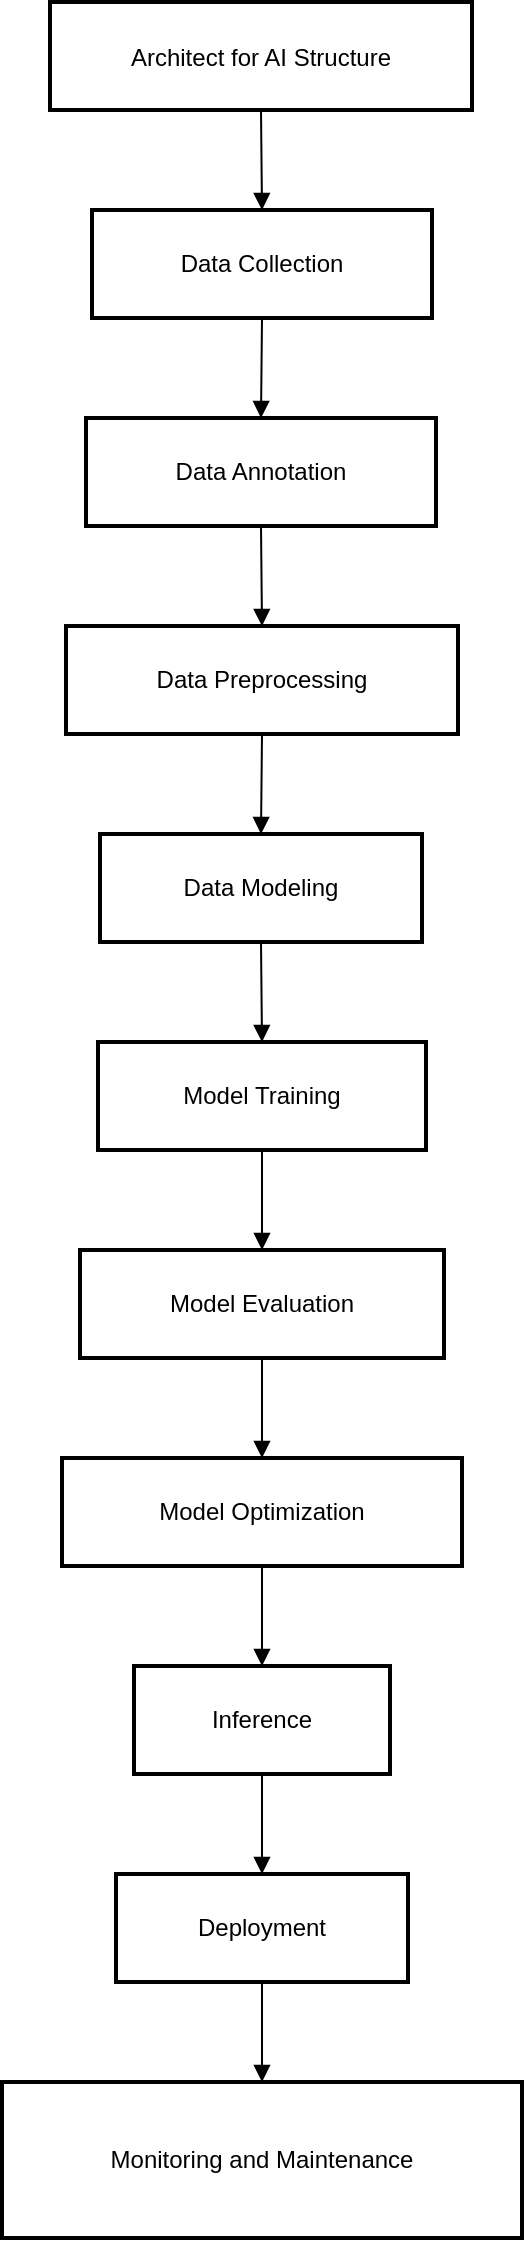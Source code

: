 <mxfile version="22.1.22" type="embed">
  <diagram name="Page-1" id="Po-z-Yw1xWjyailDHCHJ">
    <mxGraphModel dx="592" dy="594" grid="1" gridSize="10" guides="1" tooltips="1" connect="1" arrows="1" fold="1" page="1" pageScale="1" pageWidth="827" pageHeight="1169" math="0" shadow="0">
      <root>
        <mxCell id="0" />
        <mxCell id="1" parent="0" />
        <mxCell id="2" value="Architect for AI Structure" style="rounded=0;arcSize=20;strokeWidth=2;" parent="1" vertex="1">
          <mxGeometry x="32" y="8" width="211" height="54" as="geometry" />
        </mxCell>
        <mxCell id="3" value="Data Collection" style="whiteSpace=wrap;strokeWidth=2;rounded=0;" parent="1" vertex="1">
          <mxGeometry x="53" y="112" width="170" height="54" as="geometry" />
        </mxCell>
        <mxCell id="4" value="Data Annotation" style="whiteSpace=wrap;strokeWidth=2;rounded=0;" parent="1" vertex="1">
          <mxGeometry x="50" y="216" width="175" height="54" as="geometry" />
        </mxCell>
        <mxCell id="5" value="Data Preprocessing" style="whiteSpace=wrap;strokeWidth=2;rounded=0;" parent="1" vertex="1">
          <mxGeometry x="40" y="320" width="196" height="54" as="geometry" />
        </mxCell>
        <mxCell id="6" value="Data Modeling" style="whiteSpace=wrap;strokeWidth=2;rounded=0;" parent="1" vertex="1">
          <mxGeometry x="57" y="424" width="161" height="54" as="geometry" />
        </mxCell>
        <mxCell id="7" value="Model Training" style="whiteSpace=wrap;strokeWidth=2;rounded=0;" parent="1" vertex="1">
          <mxGeometry x="56" y="528" width="164" height="54" as="geometry" />
        </mxCell>
        <mxCell id="8" value="Model Evaluation" style="whiteSpace=wrap;strokeWidth=2;rounded=0;" parent="1" vertex="1">
          <mxGeometry x="47" y="632" width="182" height="54" as="geometry" />
        </mxCell>
        <mxCell id="9" value="Model Optimization" style="whiteSpace=wrap;strokeWidth=2;rounded=0;" parent="1" vertex="1">
          <mxGeometry x="38" y="736" width="200" height="54" as="geometry" />
        </mxCell>
        <mxCell id="10" value="Inference" style="whiteSpace=wrap;strokeWidth=2;rounded=0;" parent="1" vertex="1">
          <mxGeometry x="74" y="840" width="128" height="54" as="geometry" />
        </mxCell>
        <mxCell id="11" value="Deployment" style="whiteSpace=wrap;strokeWidth=2;rounded=0;" parent="1" vertex="1">
          <mxGeometry x="65" y="944" width="146" height="54" as="geometry" />
        </mxCell>
        <mxCell id="12" value="Monitoring and Maintenance" style="whiteSpace=wrap;strokeWidth=2;rounded=0;" parent="1" vertex="1">
          <mxGeometry x="8" y="1048" width="260" height="78" as="geometry" />
        </mxCell>
        <mxCell id="13" value="" style="curved=1;startArrow=none;endArrow=block;exitX=0.5;exitY=1;entryX=0.5;entryY=0;rounded=0;" parent="1" source="2" target="3" edge="1">
          <mxGeometry relative="1" as="geometry">
            <Array as="points" />
          </mxGeometry>
        </mxCell>
        <mxCell id="14" value="" style="curved=1;startArrow=none;endArrow=block;exitX=0.5;exitY=1;entryX=0.5;entryY=0;rounded=0;" parent="1" source="3" target="4" edge="1">
          <mxGeometry relative="1" as="geometry">
            <Array as="points" />
          </mxGeometry>
        </mxCell>
        <mxCell id="15" value="" style="curved=1;startArrow=none;endArrow=block;exitX=0.5;exitY=1;entryX=0.5;entryY=0;rounded=0;" parent="1" source="4" target="5" edge="1">
          <mxGeometry relative="1" as="geometry">
            <Array as="points" />
          </mxGeometry>
        </mxCell>
        <mxCell id="16" value="" style="curved=1;startArrow=none;endArrow=block;exitX=0.5;exitY=1;entryX=0.5;entryY=0;rounded=0;" parent="1" source="5" target="6" edge="1">
          <mxGeometry relative="1" as="geometry">
            <Array as="points" />
          </mxGeometry>
        </mxCell>
        <mxCell id="17" value="" style="curved=1;startArrow=none;endArrow=block;exitX=0.5;exitY=1;entryX=0.5;entryY=0;rounded=0;" parent="1" source="6" target="7" edge="1">
          <mxGeometry relative="1" as="geometry">
            <Array as="points" />
          </mxGeometry>
        </mxCell>
        <mxCell id="18" value="" style="curved=1;startArrow=none;endArrow=block;exitX=0.5;exitY=1;entryX=0.5;entryY=0;rounded=0;" parent="1" source="7" target="8" edge="1">
          <mxGeometry relative="1" as="geometry">
            <Array as="points" />
          </mxGeometry>
        </mxCell>
        <mxCell id="19" value="" style="curved=1;startArrow=none;endArrow=block;exitX=0.5;exitY=1;entryX=0.5;entryY=0;rounded=0;" parent="1" source="8" target="9" edge="1">
          <mxGeometry relative="1" as="geometry">
            <Array as="points" />
          </mxGeometry>
        </mxCell>
        <mxCell id="20" value="" style="curved=1;startArrow=none;endArrow=block;exitX=0.5;exitY=1;entryX=0.5;entryY=0;rounded=0;" parent="1" source="9" target="10" edge="1">
          <mxGeometry relative="1" as="geometry">
            <Array as="points" />
          </mxGeometry>
        </mxCell>
        <mxCell id="21" value="" style="curved=1;startArrow=none;endArrow=block;exitX=0.5;exitY=1;entryX=0.5;entryY=0;rounded=0;" parent="1" source="10" target="11" edge="1">
          <mxGeometry relative="1" as="geometry">
            <Array as="points" />
          </mxGeometry>
        </mxCell>
        <mxCell id="22" value="" style="curved=1;startArrow=none;endArrow=block;exitX=0.5;exitY=1;entryX=0.5;entryY=0;rounded=0;" parent="1" source="11" target="12" edge="1">
          <mxGeometry relative="1" as="geometry">
            <Array as="points" />
          </mxGeometry>
        </mxCell>
      </root>
    </mxGraphModel>
  </diagram>
</mxfile>
